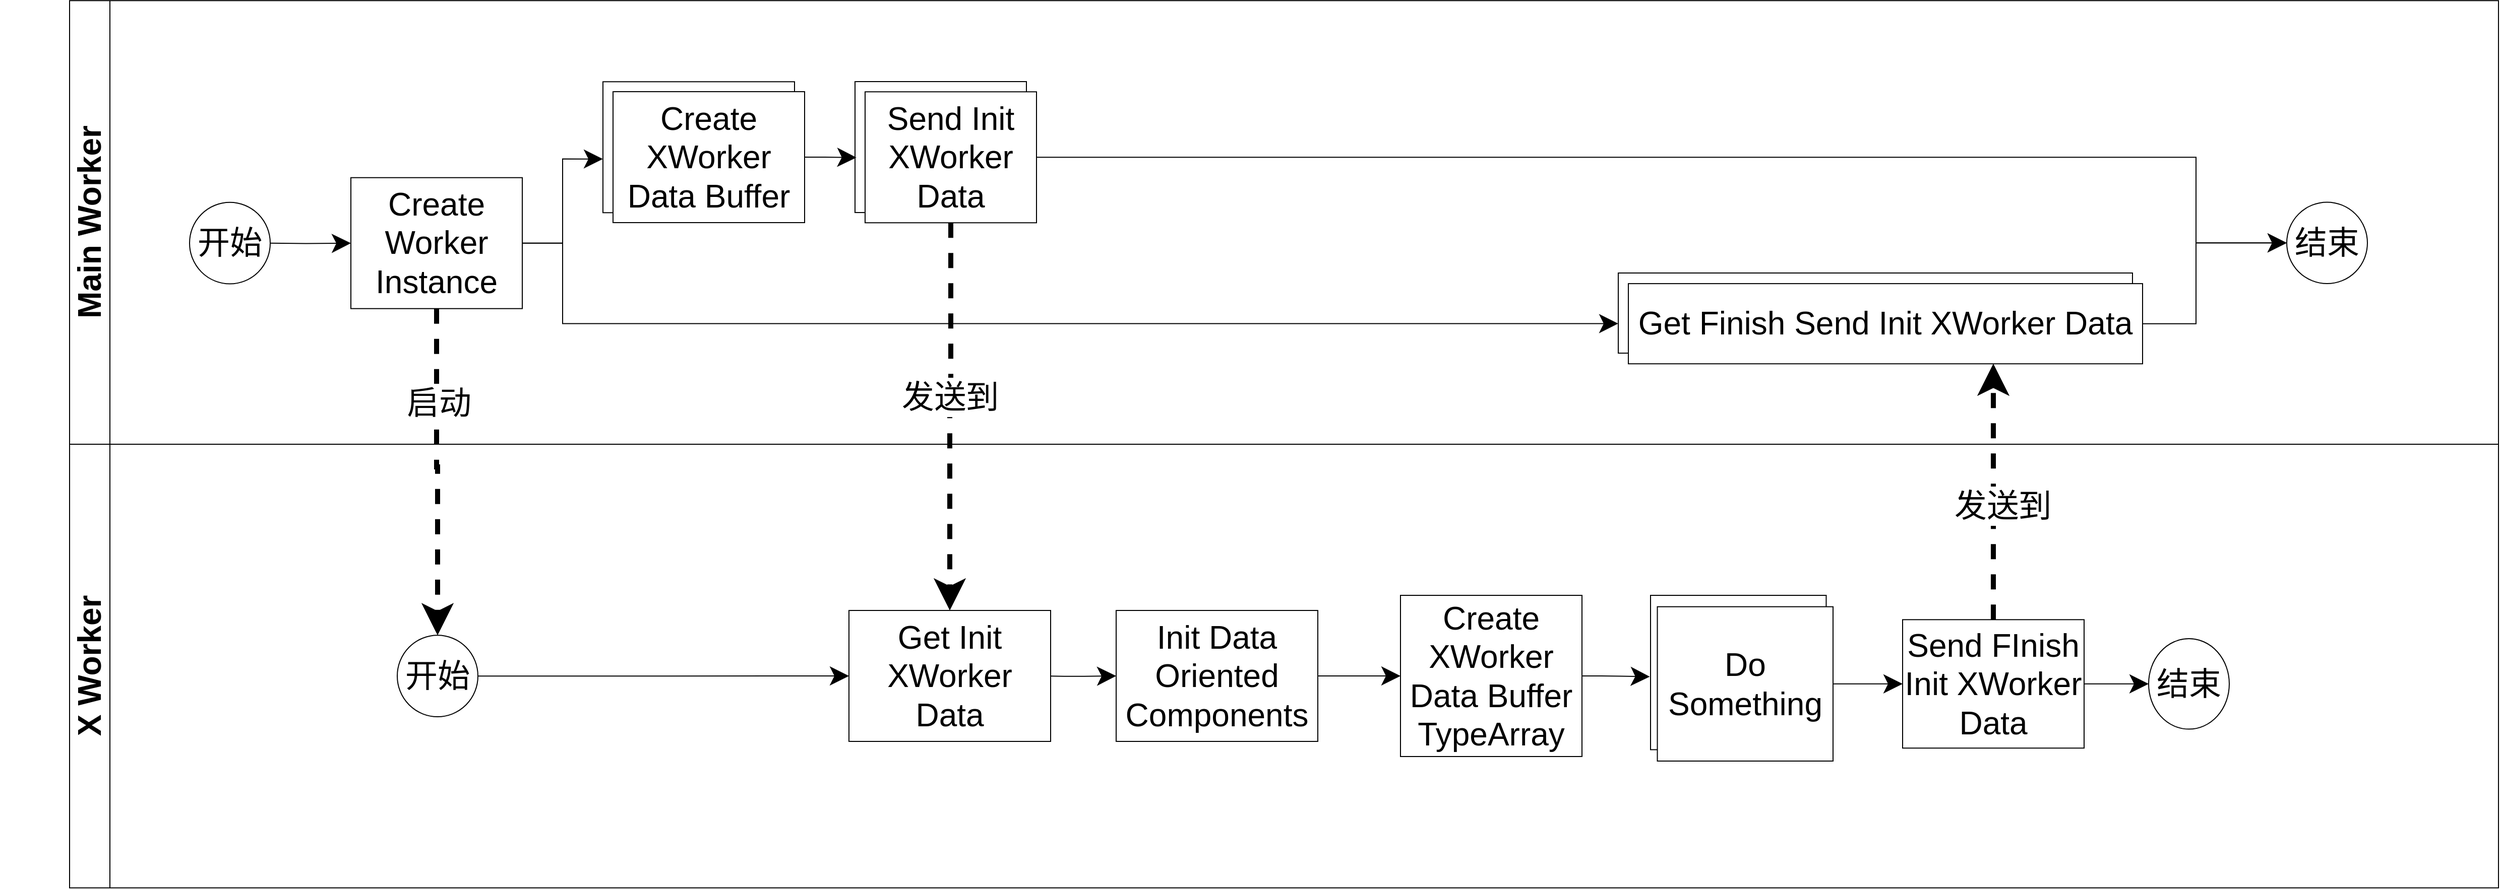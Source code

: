 <mxfile version="14.6.13" type="device"><diagram id="4Sv4jjZ285mxzDoWHh3E" name="第 1 页"><mxGraphModel dx="3192" dy="2849" grid="1" gridSize="10" guides="1" tooltips="1" connect="1" arrows="1" fold="1" page="1" pageScale="1" pageWidth="827" pageHeight="1169" math="0" shadow="0"><root><mxCell id="0"/><mxCell id="1" parent="0"/><mxCell id="YmG36-fwCjceVC0p993v-2" value="&lt;font style=&quot;font-size: 32px&quot;&gt;Main Worker&lt;/font&gt;" style="swimlane;html=1;childLayout=stackLayout;resizeParent=1;resizeParentMax=0;horizontal=0;startSize=40;horizontalStack=0;fontSize=22;" parent="1" vertex="1"><mxGeometry x="-639" y="-590.42" width="2409" height="440.42" as="geometry"><mxRectangle x="120" y="120" width="30" height="50" as="alternateBounds"/></mxGeometry></mxCell><mxCell id="YmG36-fwCjceVC0p993v-3" style="edgeStyle=orthogonalEdgeStyle;rounded=0;orthogonalLoop=1;jettySize=auto;html=1;endArrow=classic;endFill=1;fontSize=22;" parent="1" edge="1"><mxGeometry relative="1" as="geometry"><mxPoint x="-700.0" y="-400.63" as="sourcePoint"/><mxPoint x="-699.966" y="-400.63" as="targetPoint"/></mxGeometry></mxCell><mxCell id="YmG36-fwCjceVC0p993v-4" value="开始" style="ellipse;whiteSpace=wrap;html=1;fontSize=32;" parent="1" vertex="1"><mxGeometry x="-520" y="-390.07" width="80" height="80.83" as="geometry"/></mxCell><mxCell id="YmG36-fwCjceVC0p993v-5" value="" style="edgeStyle=orthogonalEdgeStyle;rounded=0;orthogonalLoop=1;jettySize=auto;html=1;fontSize=32;endSize=16;startSize=16;" parent="1" target="YmG36-fwCjceVC0p993v-11" edge="1"><mxGeometry relative="1" as="geometry"><mxPoint x="-440.0" y="-349.66" as="sourcePoint"/></mxGeometry></mxCell><mxCell id="YmG36-fwCjceVC0p993v-6" value="" style="edgeStyle=orthogonalEdgeStyle;rounded=0;orthogonalLoop=1;jettySize=auto;html=1;fontSize=32;endSize=16;startSize=16;entryX=0;entryY=0.59;entryDx=0;entryDy=0;entryPerimeter=0;" parent="1" source="YmG36-fwCjceVC0p993v-11" target="YmG36-fwCjceVC0p993v-14" edge="1"><mxGeometry relative="1" as="geometry"><Array as="points"><mxPoint x="-150" y="-350"/><mxPoint x="-150" y="-433"/></Array></mxGeometry></mxCell><mxCell id="YmG36-fwCjceVC0p993v-7" style="edgeStyle=orthogonalEdgeStyle;rounded=0;orthogonalLoop=1;jettySize=auto;html=1;startSize=16;endSize=16;entryX=0;entryY=0.631;entryDx=0;entryDy=0;entryPerimeter=0;" parent="1" source="YmG36-fwCjceVC0p993v-11" target="YmG36-fwCjceVC0p993v-64" edge="1"><mxGeometry relative="1" as="geometry"><mxPoint x="300" y="-270" as="targetPoint"/><Array as="points"><mxPoint x="-150" y="-350"/><mxPoint x="-150" y="-270"/></Array></mxGeometry></mxCell><mxCell id="YmG36-fwCjceVC0p993v-70" style="edgeStyle=orthogonalEdgeStyle;rounded=0;orthogonalLoop=1;jettySize=auto;html=1;startSize=16;endSize=16;dashed=1;strokeWidth=5;" parent="1" source="YmG36-fwCjceVC0p993v-11" target="YmG36-fwCjceVC0p993v-56" edge="1"><mxGeometry relative="1" as="geometry"/></mxCell><mxCell id="rQ2SyjoLe0RyC_Cid3aP-1" value="&lt;font style=&quot;font-size: 32px&quot;&gt;启动&lt;/font&gt;" style="edgeLabel;html=1;align=center;verticalAlign=middle;resizable=0;points=[];" parent="YmG36-fwCjceVC0p993v-70" vertex="1" connectable="0"><mxGeometry x="-0.429" y="2" relative="1" as="geometry"><mxPoint as="offset"/></mxGeometry></mxCell><mxCell id="YmG36-fwCjceVC0p993v-11" value="Create Worker Instance" style="whiteSpace=wrap;html=1;fontSize=32;" parent="1" vertex="1"><mxGeometry x="-360" y="-414.65" width="170" height="130" as="geometry"/></mxCell><mxCell id="YmG36-fwCjceVC0p993v-15" value="&lt;font style=&quot;font-size: 32px&quot;&gt;X Worker&lt;/font&gt;" style="swimlane;html=1;childLayout=stackLayout;resizeParent=1;resizeParentMax=0;horizontal=0;startSize=40;horizontalStack=0;fontSize=22;" parent="1" vertex="1"><mxGeometry x="-639" y="-150" width="2409" height="440.42" as="geometry"><mxRectangle x="120" y="120" width="30" height="50" as="alternateBounds"/></mxGeometry></mxCell><mxCell id="YmG36-fwCjceVC0p993v-17" style="edgeStyle=orthogonalEdgeStyle;rounded=0;orthogonalLoop=1;jettySize=auto;html=1;entryX=0;entryY=0.5;entryDx=0;entryDy=0;startSize=16;endSize=16;exitX=1;exitY=0.5;exitDx=0;exitDy=0;" parent="1" source="YmG36-fwCjceVC0p993v-18" target="YmG36-fwCjceVC0p993v-31" edge="1"><mxGeometry relative="1" as="geometry"><Array as="points"><mxPoint x="1470" y="-270"/><mxPoint x="1470" y="-350"/></Array></mxGeometry></mxCell><mxCell id="YmG36-fwCjceVC0p993v-22" style="edgeStyle=orthogonalEdgeStyle;rounded=0;orthogonalLoop=1;jettySize=auto;html=1;entryX=0.5;entryY=0;entryDx=0;entryDy=0;startSize=16;endSize=16;jumpStyle=none;dashed=1;strokeWidth=5;" parent="1" source="YmG36-fwCjceVC0p993v-23" target="YmG36-fwCjceVC0p993v-57" edge="1"><mxGeometry relative="1" as="geometry"><mxPoint x="476" y="-91.86" as="targetPoint"/><Array as="points"><mxPoint x="235" y="-210"/><mxPoint x="234" y="-72"/></Array></mxGeometry></mxCell><mxCell id="rQ2SyjoLe0RyC_Cid3aP-2" value="&lt;font style=&quot;font-size: 32px&quot;&gt;发送到&lt;/font&gt;" style="edgeLabel;html=1;align=center;verticalAlign=middle;resizable=0;points=[];" parent="YmG36-fwCjceVC0p993v-22" vertex="1" connectable="0"><mxGeometry x="-0.095" relative="1" as="geometry"><mxPoint y="-1" as="offset"/></mxGeometry></mxCell><mxCell id="YmG36-fwCjceVC0p993v-24" style="edgeStyle=orthogonalEdgeStyle;rounded=0;orthogonalLoop=1;jettySize=auto;html=1;entryX=0;entryY=0.5;entryDx=0;entryDy=0;startSize=16;endSize=16;exitX=1;exitY=0.5;exitDx=0;exitDy=0;" parent="1" source="YmG36-fwCjceVC0p993v-23" target="YmG36-fwCjceVC0p993v-31" edge="1"><mxGeometry relative="1" as="geometry"><Array as="points"><mxPoint x="1470" y="-435"/><mxPoint x="1470" y="-350"/></Array><mxPoint x="810" y="-494.833" as="sourcePoint"/></mxGeometry></mxCell><mxCell id="YmG36-fwCjceVC0p993v-31" value="结束" style="ellipse;whiteSpace=wrap;html=1;fontSize=32;" parent="1" vertex="1"><mxGeometry x="1560" y="-390.27" width="80" height="80.83" as="geometry"/></mxCell><mxCell id="YmG36-fwCjceVC0p993v-32" style="edgeStyle=orthogonalEdgeStyle;rounded=0;orthogonalLoop=1;jettySize=auto;html=1;endArrow=classic;endFill=1;fontSize=22;" parent="1" edge="1"><mxGeometry relative="1" as="geometry"><mxPoint x="-690.0" y="-45.62" as="sourcePoint"/><mxPoint x="-689.966" y="-45.62" as="targetPoint"/></mxGeometry></mxCell><mxCell id="YmG36-fwCjceVC0p993v-33" style="edgeStyle=orthogonalEdgeStyle;rounded=1;jumpStyle=none;orthogonalLoop=1;jettySize=auto;html=1;entryX=0;entryY=0.5;entryDx=0;entryDy=0;startSize=16;endSize=16;strokeWidth=1;" parent="1" target="YmG36-fwCjceVC0p993v-35" edge="1"><mxGeometry relative="1" as="geometry"><mxPoint x="325" y="80.0" as="sourcePoint"/></mxGeometry></mxCell><mxCell id="YmG36-fwCjceVC0p993v-34" value="" style="edgeStyle=orthogonalEdgeStyle;rounded=1;jumpStyle=none;orthogonalLoop=1;jettySize=auto;html=1;startSize=16;endSize=16;strokeWidth=1;" parent="1" source="YmG36-fwCjceVC0p993v-35" target="YmG36-fwCjceVC0p993v-37" edge="1"><mxGeometry relative="1" as="geometry"/></mxCell><mxCell id="YmG36-fwCjceVC0p993v-35" value="Init Data Oriented Components" style="whiteSpace=wrap;html=1;fontSize=32;" parent="1" vertex="1"><mxGeometry x="399" y="15" width="200" height="130" as="geometry"/></mxCell><mxCell id="YmG36-fwCjceVC0p993v-36" value="" style="edgeStyle=orthogonalEdgeStyle;rounded=1;jumpStyle=none;orthogonalLoop=1;jettySize=auto;html=1;startSize=16;endSize=16;strokeWidth=1;entryX=-0.004;entryY=0.527;entryDx=0;entryDy=0;entryPerimeter=0;" parent="1" source="YmG36-fwCjceVC0p993v-37" target="YmG36-fwCjceVC0p993v-68" edge="1"><mxGeometry relative="1" as="geometry"/></mxCell><mxCell id="YmG36-fwCjceVC0p993v-37" value="Create XWorker Data Buffer TypeArray" style="whiteSpace=wrap;html=1;fontSize=32;" parent="1" vertex="1"><mxGeometry x="681" width="180" height="160" as="geometry"/></mxCell><mxCell id="YmG36-fwCjceVC0p993v-42" style="edgeStyle=orthogonalEdgeStyle;rounded=0;jumpStyle=none;orthogonalLoop=1;jettySize=auto;html=1;startSize=16;endSize=16;strokeWidth=1;" parent="1" source="YmG36-fwCjceVC0p993v-44" target="YmG36-fwCjceVC0p993v-45" edge="1"><mxGeometry relative="1" as="geometry"/></mxCell><mxCell id="YmG36-fwCjceVC0p993v-43" style="edgeStyle=orthogonalEdgeStyle;rounded=0;jumpStyle=arc;orthogonalLoop=1;jettySize=auto;html=1;startSize=16;endSize=16;strokeWidth=5;dashed=1;exitX=0.5;exitY=0;exitDx=0;exitDy=0;" parent="1" source="YmG36-fwCjceVC0p993v-44" edge="1"><mxGeometry relative="1" as="geometry"><mxPoint x="1269" y="-230" as="targetPoint"/><Array as="points"><mxPoint x="1269" y="-230"/></Array></mxGeometry></mxCell><mxCell id="rQ2SyjoLe0RyC_Cid3aP-3" value="&lt;font style=&quot;font-size: 32px&quot;&gt;发送到&lt;/font&gt;" style="edgeLabel;html=1;align=center;verticalAlign=middle;resizable=0;points=[];" parent="YmG36-fwCjceVC0p993v-43" vertex="1" connectable="0"><mxGeometry x="-0.082" y="-9" relative="1" as="geometry"><mxPoint y="3" as="offset"/></mxGeometry></mxCell><mxCell id="YmG36-fwCjceVC0p993v-44" value="Send FInish Init XWorker Data" style="whiteSpace=wrap;html=1;fontSize=32;" parent="1" vertex="1"><mxGeometry x="1179" y="24.14" width="180" height="127.5" as="geometry"/></mxCell><mxCell id="YmG36-fwCjceVC0p993v-45" value="结束" style="ellipse;whiteSpace=wrap;html=1;fontSize=32;" parent="1" vertex="1"><mxGeometry x="1423" y="42.99" width="80" height="89.81" as="geometry"/></mxCell><mxCell id="YmG36-fwCjceVC0p993v-55" style="edgeStyle=orthogonalEdgeStyle;rounded=1;jumpStyle=none;orthogonalLoop=1;jettySize=auto;html=1;startSize=16;endSize=16;strokeWidth=1;" parent="1" source="YmG36-fwCjceVC0p993v-56" target="YmG36-fwCjceVC0p993v-57" edge="1"><mxGeometry relative="1" as="geometry"/></mxCell><mxCell id="YmG36-fwCjceVC0p993v-56" value="开始" style="ellipse;whiteSpace=wrap;html=1;fontSize=32;" parent="1" vertex="1"><mxGeometry x="-314" y="39.67" width="80" height="80.83" as="geometry"/></mxCell><mxCell id="YmG36-fwCjceVC0p993v-57" value="Get Init XWorker Data" style="whiteSpace=wrap;html=1;fontSize=32;" parent="1" vertex="1"><mxGeometry x="134" y="15" width="200" height="130" as="geometry"/></mxCell><mxCell id="YmG36-fwCjceVC0p993v-63" value="" style="group" parent="1" vertex="1" connectable="0"><mxGeometry x="140" y="-510" width="180" height="140.14" as="geometry"/></mxCell><mxCell id="YmG36-fwCjceVC0p993v-62" value="" style="whiteSpace=wrap;html=1;fontSize=32;" parent="YmG36-fwCjceVC0p993v-63" vertex="1"><mxGeometry width="170" height="130" as="geometry"/></mxCell><mxCell id="YmG36-fwCjceVC0p993v-23" value="Send Init XWorker Data" style="whiteSpace=wrap;html=1;fontSize=32;" parent="YmG36-fwCjceVC0p993v-63" vertex="1"><mxGeometry x="10" y="10.14" width="170" height="130" as="geometry"/></mxCell><mxCell id="YmG36-fwCjceVC0p993v-65" value="" style="group" parent="1" vertex="1" connectable="0"><mxGeometry x="897" y="-320" width="520" height="90.14" as="geometry"/></mxCell><mxCell id="YmG36-fwCjceVC0p993v-64" value="" style="whiteSpace=wrap;html=1;fontSize=32;" parent="YmG36-fwCjceVC0p993v-65" vertex="1"><mxGeometry width="510" height="79.58" as="geometry"/></mxCell><mxCell id="YmG36-fwCjceVC0p993v-18" value="Get Finish Send Init XWorker Data" style="whiteSpace=wrap;html=1;fontSize=32;" parent="YmG36-fwCjceVC0p993v-65" vertex="1"><mxGeometry x="10" y="10.56" width="510" height="79.58" as="geometry"/></mxCell><mxCell id="YmG36-fwCjceVC0p993v-66" value="" style="group" parent="1" vertex="1" connectable="0"><mxGeometry x="-110" y="-509.86" width="200" height="139.86" as="geometry"/></mxCell><mxCell id="YmG36-fwCjceVC0p993v-14" value="" style="whiteSpace=wrap;html=1;fontSize=32;" parent="YmG36-fwCjceVC0p993v-66" vertex="1"><mxGeometry width="190" height="130" as="geometry"/></mxCell><mxCell id="YmG36-fwCjceVC0p993v-61" value="Create XWorker Data Buffer" style="whiteSpace=wrap;html=1;fontSize=32;" parent="YmG36-fwCjceVC0p993v-66" vertex="1"><mxGeometry x="10" y="9.86" width="190" height="130" as="geometry"/></mxCell><mxCell id="YmG36-fwCjceVC0p993v-67" style="edgeStyle=orthogonalEdgeStyle;rounded=0;orthogonalLoop=1;jettySize=auto;html=1;entryX=0.008;entryY=0.58;entryDx=0;entryDy=0;endSize=16;startSize=16;entryPerimeter=0;" parent="1" source="YmG36-fwCjceVC0p993v-61" target="YmG36-fwCjceVC0p993v-62" edge="1"><mxGeometry relative="1" as="geometry"/></mxCell><mxCell id="YmG36-fwCjceVC0p993v-69" value="" style="group" parent="1" vertex="1" connectable="0"><mxGeometry x="929" width="181" height="164.5" as="geometry"/></mxCell><mxCell id="YmG36-fwCjceVC0p993v-68" value="" style="whiteSpace=wrap;html=1;fontSize=32;" parent="YmG36-fwCjceVC0p993v-69" vertex="1"><mxGeometry width="174.225" height="153.211" as="geometry"/></mxCell><mxCell id="YmG36-fwCjceVC0p993v-39" value="Do Something&lt;br&gt;" style="whiteSpace=wrap;html=1;fontSize=32;" parent="YmG36-fwCjceVC0p993v-69" vertex="1"><mxGeometry x="6.775" y="11.289" width="174.225" height="153.211" as="geometry"/></mxCell><mxCell id="YmG36-fwCjceVC0p993v-71" style="edgeStyle=orthogonalEdgeStyle;rounded=0;orthogonalLoop=1;jettySize=auto;html=1;entryX=0;entryY=0.5;entryDx=0;entryDy=0;startSize=16;endSize=16;strokeWidth=1;" parent="1" source="YmG36-fwCjceVC0p993v-39" target="YmG36-fwCjceVC0p993v-44" edge="1"><mxGeometry relative="1" as="geometry"/></mxCell></root></mxGraphModel></diagram></mxfile>